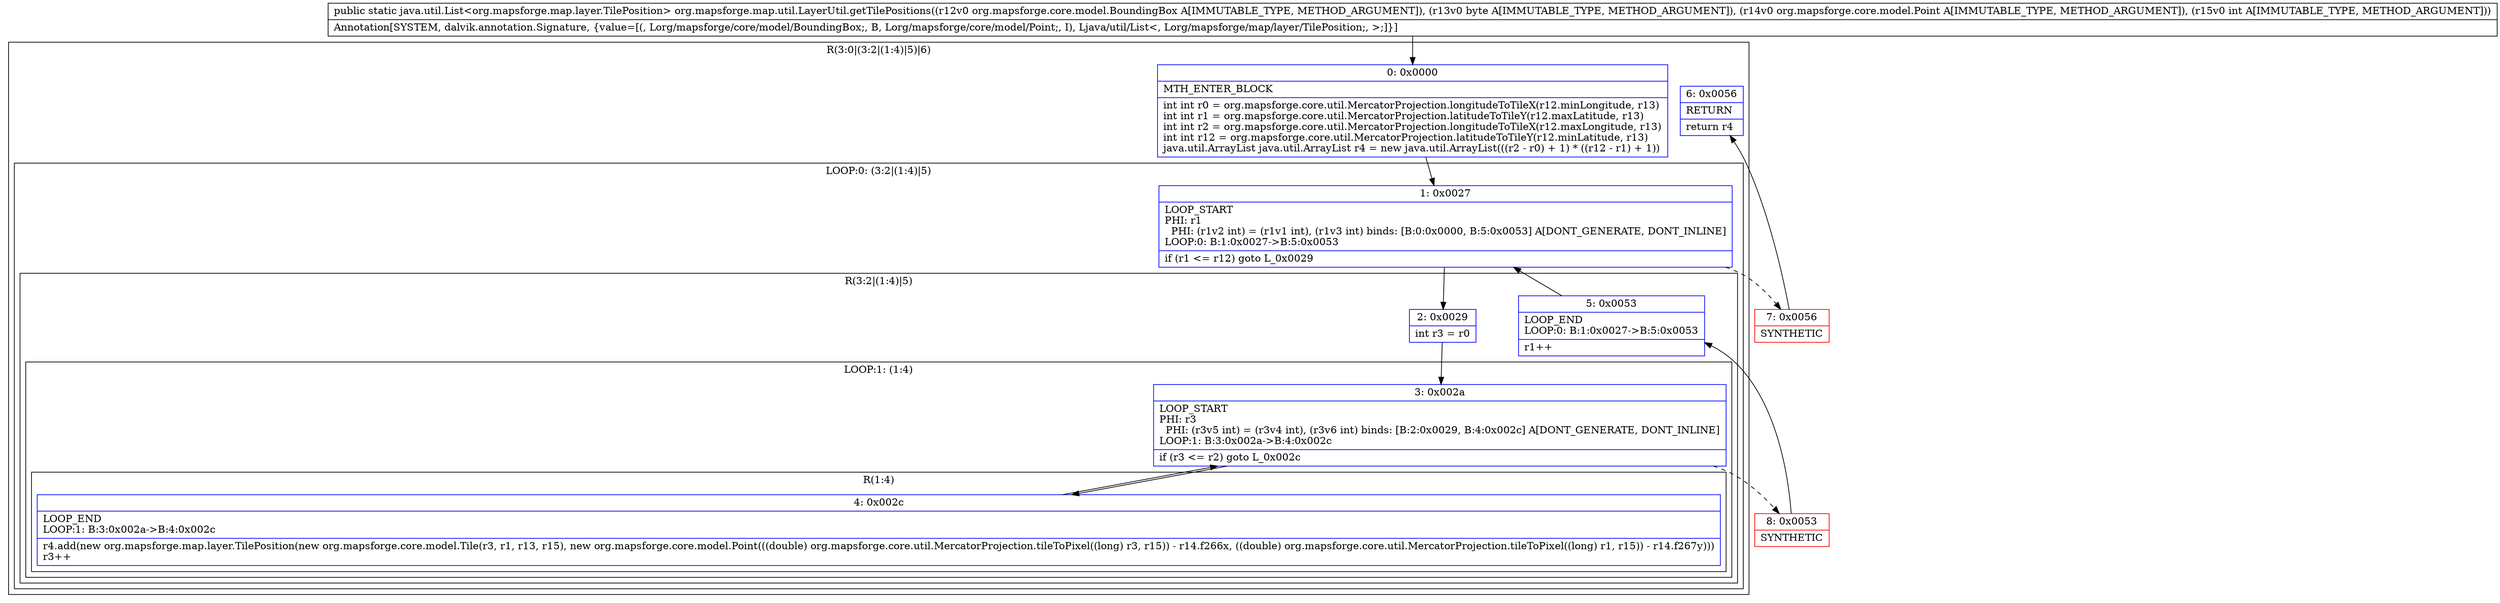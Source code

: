digraph "CFG fororg.mapsforge.map.util.LayerUtil.getTilePositions(Lorg\/mapsforge\/core\/model\/BoundingBox;BLorg\/mapsforge\/core\/model\/Point;I)Ljava\/util\/List;" {
subgraph cluster_Region_232333699 {
label = "R(3:0|(3:2|(1:4)|5)|6)";
node [shape=record,color=blue];
Node_0 [shape=record,label="{0\:\ 0x0000|MTH_ENTER_BLOCK\l|int int r0 = org.mapsforge.core.util.MercatorProjection.longitudeToTileX(r12.minLongitude, r13)\lint int r1 = org.mapsforge.core.util.MercatorProjection.latitudeToTileY(r12.maxLatitude, r13)\lint int r2 = org.mapsforge.core.util.MercatorProjection.longitudeToTileX(r12.maxLongitude, r13)\lint int r12 = org.mapsforge.core.util.MercatorProjection.latitudeToTileY(r12.minLatitude, r13)\ljava.util.ArrayList java.util.ArrayList r4 = new java.util.ArrayList(((r2 \- r0) + 1) * ((r12 \- r1) + 1))\l}"];
subgraph cluster_LoopRegion_42302996 {
label = "LOOP:0: (3:2|(1:4)|5)";
node [shape=record,color=blue];
Node_1 [shape=record,label="{1\:\ 0x0027|LOOP_START\lPHI: r1 \l  PHI: (r1v2 int) = (r1v1 int), (r1v3 int) binds: [B:0:0x0000, B:5:0x0053] A[DONT_GENERATE, DONT_INLINE]\lLOOP:0: B:1:0x0027\-\>B:5:0x0053\l|if (r1 \<= r12) goto L_0x0029\l}"];
subgraph cluster_Region_34665420 {
label = "R(3:2|(1:4)|5)";
node [shape=record,color=blue];
Node_2 [shape=record,label="{2\:\ 0x0029|int r3 = r0\l}"];
subgraph cluster_LoopRegion_1027143527 {
label = "LOOP:1: (1:4)";
node [shape=record,color=blue];
Node_3 [shape=record,label="{3\:\ 0x002a|LOOP_START\lPHI: r3 \l  PHI: (r3v5 int) = (r3v4 int), (r3v6 int) binds: [B:2:0x0029, B:4:0x002c] A[DONT_GENERATE, DONT_INLINE]\lLOOP:1: B:3:0x002a\-\>B:4:0x002c\l|if (r3 \<= r2) goto L_0x002c\l}"];
subgraph cluster_Region_1175753470 {
label = "R(1:4)";
node [shape=record,color=blue];
Node_4 [shape=record,label="{4\:\ 0x002c|LOOP_END\lLOOP:1: B:3:0x002a\-\>B:4:0x002c\l|r4.add(new org.mapsforge.map.layer.TilePosition(new org.mapsforge.core.model.Tile(r3, r1, r13, r15), new org.mapsforge.core.model.Point(((double) org.mapsforge.core.util.MercatorProjection.tileToPixel((long) r3, r15)) \- r14.f266x, ((double) org.mapsforge.core.util.MercatorProjection.tileToPixel((long) r1, r15)) \- r14.f267y)))\lr3++\l}"];
}
}
Node_5 [shape=record,label="{5\:\ 0x0053|LOOP_END\lLOOP:0: B:1:0x0027\-\>B:5:0x0053\l|r1++\l}"];
}
}
Node_6 [shape=record,label="{6\:\ 0x0056|RETURN\l|return r4\l}"];
}
Node_7 [shape=record,color=red,label="{7\:\ 0x0056|SYNTHETIC\l}"];
Node_8 [shape=record,color=red,label="{8\:\ 0x0053|SYNTHETIC\l}"];
MethodNode[shape=record,label="{public static java.util.List\<org.mapsforge.map.layer.TilePosition\> org.mapsforge.map.util.LayerUtil.getTilePositions((r12v0 org.mapsforge.core.model.BoundingBox A[IMMUTABLE_TYPE, METHOD_ARGUMENT]), (r13v0 byte A[IMMUTABLE_TYPE, METHOD_ARGUMENT]), (r14v0 org.mapsforge.core.model.Point A[IMMUTABLE_TYPE, METHOD_ARGUMENT]), (r15v0 int A[IMMUTABLE_TYPE, METHOD_ARGUMENT]))  | Annotation[SYSTEM, dalvik.annotation.Signature, \{value=[(, Lorg\/mapsforge\/core\/model\/BoundingBox;, B, Lorg\/mapsforge\/core\/model\/Point;, I), Ljava\/util\/List\<, Lorg\/mapsforge\/map\/layer\/TilePosition;, \>;]\}]\l}"];
MethodNode -> Node_0;
Node_0 -> Node_1;
Node_1 -> Node_2;
Node_1 -> Node_7[style=dashed];
Node_2 -> Node_3;
Node_3 -> Node_4;
Node_3 -> Node_8[style=dashed];
Node_4 -> Node_3;
Node_5 -> Node_1;
Node_7 -> Node_6;
Node_8 -> Node_5;
}

